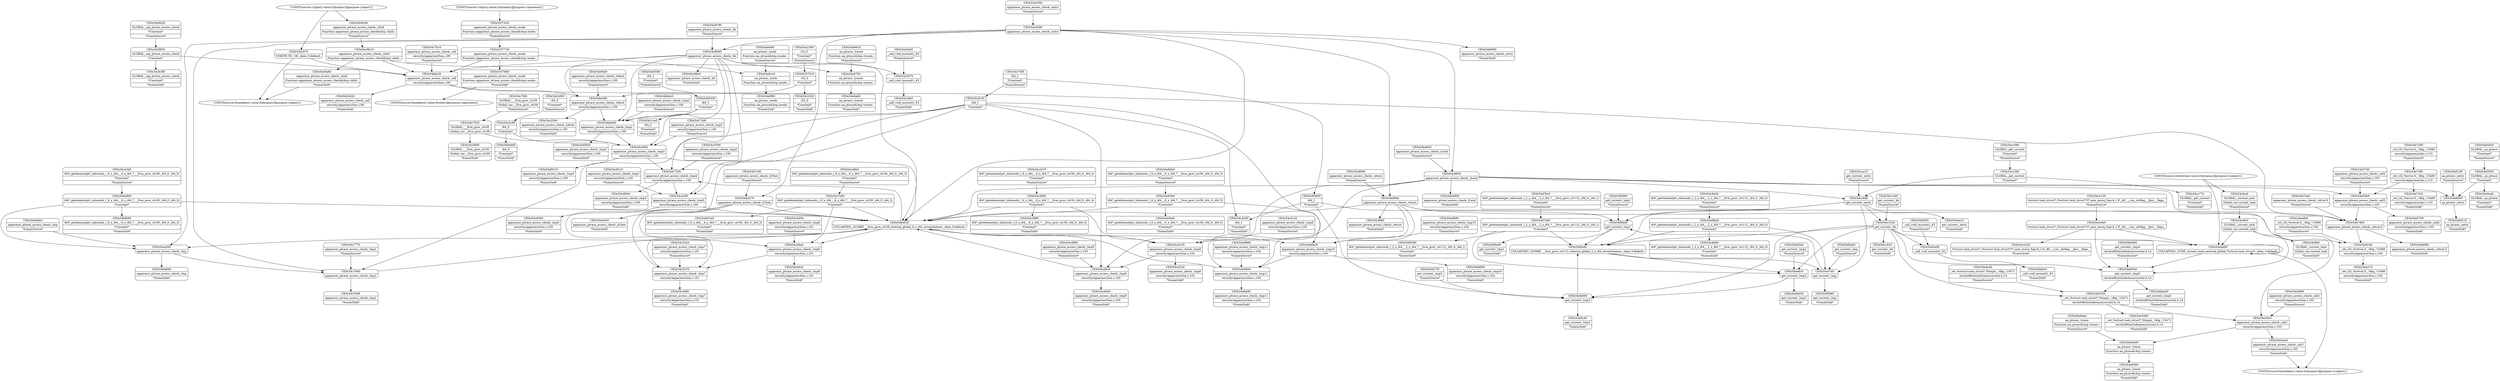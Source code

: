 digraph {
	CE0x54bbbc0 [shape=record,shape=Mrecord,label="{CE0x54bbbc0|apparmor_ptrace_access_check:_tmp2|security/apparmor/lsm.c,100|*SummSource*}"]
	CE0x54f0590 [shape=record,shape=Mrecord,label="{CE0x54f0590|i64*_getelementptr_inbounds_(_2_x_i64_,_2_x_i64_*___llvm_gcov_ctr112,_i64_0,_i64_1)|*Constant*|*SummSink*}"]
	CE0x54c8880 [shape=record,shape=Mrecord,label="{CE0x54c8880|apparmor_ptrace_access_check:_return|*SummSource*}"]
	CE0x54c7660 [shape=record,shape=Mrecord,label="{CE0x54c7660|apparmor_ptrace_access_check:_tmp1}"]
	CE0x54e70f0 [shape=record,shape=Mrecord,label="{CE0x54e70f0|_ret_i32_%error.0,_!dbg_!15485|security/apparmor/ipc.c,110}"]
	CE0x54e5350 [shape=record,shape=Mrecord,label="{CE0x54e5350|_ret_%struct.task_struct*_%tmp4,_!dbg_!15471|./arch/x86/include/asm/current.h,14}"]
	CE0x54bedd0 [shape=record,shape=Mrecord,label="{CE0x54bedd0|i64_0|*Constant*|*SummSink*}"]
	CE0x54c7260 [shape=record,shape=Mrecord,label="{CE0x54c7260|apparmor_ptrace_access_check:_tmp4|security/apparmor/lsm.c,100}"]
	CE0x54d5830 [shape=record,shape=Mrecord,label="{CE0x54d5830|apparmor_ptrace_access_check:_tmp2|security/apparmor/lsm.c,100|*SummSink*}"]
	CE0x54f0ab0 [shape=record,shape=Mrecord,label="{CE0x54f0ab0|get_current:_tmp|*SummSource*}"]
	CE0x54c8db0 [shape=record,shape=Mrecord,label="{CE0x54c8db0|i64*_getelementptr_inbounds_(_2_x_i64_,_2_x_i64_*___llvm_gcov_ctr112,_i64_0,_i64_0)|*Constant*|*SummSink*}"]
	CE0x54bbb50 [shape=record,shape=Mrecord,label="{CE0x54bbb50|apparmor_ptrace_access_check:_tmp2|security/apparmor/lsm.c,100}"]
	CE0x5337730 [shape=record,shape=Mrecord,label="{CE0x5337730|apparmor_ptrace_access_check:_mode|Function::apparmor_ptrace_access_check&Arg::mode::}"]
	CE0x54f0bd0 [shape=record,shape=Mrecord,label="{CE0x54f0bd0|get_current:_tmp1}"]
	CE0x54c72d0 [shape=record,shape=Mrecord,label="{CE0x54c72d0|apparmor_ptrace_access_check:_tmp3|security/apparmor/lsm.c,100|*SummSource*}"]
	CE0x54e1460 [shape=record,shape=Mrecord,label="{CE0x54e1460|get_current:_bb|*SummSource*}"]
	CE0x54be9f0 [shape=record,shape=Mrecord,label="{CE0x54be9f0|apparmor_ptrace_access_check:_tobool|security/apparmor/lsm.c,100}"]
	CE0x54c8210 [shape=record,shape=Mrecord,label="{CE0x54c8210|apparmor_ptrace_access_check:_tmp5|security/apparmor/lsm.c,100|*SummSource*}"]
	CE0x54ce320 [shape=record,shape=Mrecord,label="{CE0x54ce320|%struct.task_struct*_(%struct.task_struct**)*_asm_movq_%gs:$_1:P_,$0_,_r,im,_dirflag_,_fpsr_,_flags_|*SummSink*}"]
	CE0x54c7020 [shape=record,shape=Mrecord,label="{CE0x54c7020|GLOBAL:___llvm_gcov_ctr39|Global_var:__llvm_gcov_ctr39}"]
	CE0x54cc3d0 [shape=record,shape=Mrecord,label="{CE0x54cc3d0|GLOBAL:_get_current|*Constant*}"]
	CE0x54be890 [shape=record,shape=Mrecord,label="{CE0x54be890|apparmor_ptrace_access_check:_if.end|*SummSink*}"]
	CE0x54bd270 [shape=record,shape=Mrecord,label="{CE0x54bd270|apparmor_ptrace_access_check:_if.then}"]
	CE0x54c7810 [shape=record,shape=Mrecord,label="{CE0x54c7810|apparmor_ptrace_access_check:_call|security/apparmor/lsm.c,99|*SummSource*}"]
	"CONST[source:1(input),value:2(dynamic)][purpose:{operation}]"
	CE0x54d5e90 [shape=record,shape=Mrecord,label="{CE0x54d5e90|_call_void_mcount()_#2}"]
	CE0x54f0a40 [shape=record,shape=Mrecord,label="{CE0x54f0a40|COLLAPSED:_GCMRE___llvm_gcov_ctr112_internal_global_2_x_i64_zeroinitializer:_elem_0:default:}"]
	CE0x54bd520 [shape=record,shape=Mrecord,label="{CE0x54bd520|COLLAPSED:_GCMRE___llvm_gcov_ctr39_internal_global_6_x_i64_zeroinitializer:_elem_0:default:}"]
	CE0x54cd1c0 [shape=record,shape=Mrecord,label="{CE0x54cd1c0|apparmor_ptrace_access_check:_tmp8|security/apparmor/lsm.c,103|*SummSource*}"]
	CE0x54e9860 [shape=record,shape=Mrecord,label="{CE0x54e9860|apparmor_ptrace_access_check:_tmp11|security/apparmor/lsm.c,104|*SummSource*}"]
	CE0x54cfca0 [shape=record,shape=Mrecord,label="{CE0x54cfca0|GLOBAL:_current_task|Global_var:current_task|*SummSource*}"]
	CE0x54c76d0 [shape=record,shape=Mrecord,label="{CE0x54c76d0|apparmor_ptrace_access_check:_tmp1|*SummSink*}"]
	CE0x53376c0 [shape=record,shape=Mrecord,label="{CE0x53376c0|apparmor_ptrace_access_check:_mode|Function::apparmor_ptrace_access_check&Arg::mode::|*SummSource*}"]
	CE0x54ee6c0 [shape=record,shape=Mrecord,label="{CE0x54ee6c0|get_current:_tmp2}"]
	CE0x54c42d0 [shape=record,shape=Mrecord,label="{CE0x54c42d0|i64_1|*Constant*|*SummSink*}"]
	CE0x54d5f30 [shape=record,shape=Mrecord,label="{CE0x54d5f30|_call_void_mcount()_#2|*SummSource*}"]
	CE0x54c4dc0 [shape=record,shape=Mrecord,label="{CE0x54c4dc0|apparmor_ptrace_access_check:_tmp6|security/apparmor/lsm.c,101|*SummSink*}"]
	CE0x54be820 [shape=record,shape=Mrecord,label="{CE0x54be820|apparmor_ptrace_access_check:_if.end|*SummSource*}"]
	CE0x54d01b0 [shape=record,shape=Mrecord,label="{CE0x54d01b0|i64*_getelementptr_inbounds_(_6_x_i64_,_6_x_i64_*___llvm_gcov_ctr39,_i64_0,_i64_3)|*Constant*|*SummSink*}"]
	"CONST[source:2(external),value:2(dynamic)][purpose:{subject}]"
	CE0x54c8c30 [shape=record,shape=Mrecord,label="{CE0x54c8c30|i64_1|*Constant*}"]
	CE0x54cd880 [shape=record,shape=Mrecord,label="{CE0x54cd880|apparmor_ptrace_access_check:_tmp9|security/apparmor/lsm.c,103|*SummSource*}"]
	CE0x54e8900 [shape=record,shape=Mrecord,label="{CE0x54e8900|apparmor_ptrace_access_check:_tmp10|security/apparmor/lsm.c,104|*SummSink*}"]
	CE0x54bc570 [shape=record,shape=Mrecord,label="{CE0x54bc570|VOIDTB_TE:_CE:_elem_0:default:}"]
	CE0x54e7db0 [shape=record,shape=Mrecord,label="{CE0x54e7db0|apparmor_ptrace_access_check:_retval.0}"]
	CE0x54cff40 [shape=record,shape=Mrecord,label="{CE0x54cff40|GLOBAL:_current_task|Global_var:current_task|*SummSink*}"]
	CE0x54c9a60 [shape=record,shape=Mrecord,label="{CE0x54c9a60|apparmor_ptrace_access_check:_child|Function::apparmor_ptrace_access_check&Arg::child::|*SummSink*}"]
	CE0x542b320 [shape=record,shape=Mrecord,label="{CE0x542b320|apparmor_ptrace_access_check:_call|security/apparmor/lsm.c,99|*SummSink*}"]
	CE0x54c3890 [shape=record,shape=Mrecord,label="{CE0x54c3890|i64*_getelementptr_inbounds_(_6_x_i64_,_6_x_i64_*___llvm_gcov_ctr39,_i64_0,_i64_4)|*Constant*|*SummSink*}"]
	CE0x54ea0b0 [shape=record,shape=Mrecord,label="{CE0x54ea0b0|_ret_i32_%retval.0,_!dbg_!15480|security/apparmor/lsm.c,104|*SummSource*}"]
	CE0x54c3900 [shape=record,shape=Mrecord,label="{CE0x54c3900|i64*_getelementptr_inbounds_(_6_x_i64_,_6_x_i64_*___llvm_gcov_ctr39,_i64_0,_i64_4)|*Constant*}"]
	CE0x54ce130 [shape=record,shape=Mrecord,label="{CE0x54ce130|%struct.task_struct*_(%struct.task_struct**)*_asm_movq_%gs:$_1:P_,$0_,_r,im,_dirflag_,_fpsr_,_flags_|*SummSource*}"]
	CE0x54c0280 [shape=record,shape=Mrecord,label="{CE0x54c0280|apparmor_ptrace_access_check:_entry}"]
	CE0x54cc770 [shape=record,shape=Mrecord,label="{CE0x54cc770|GLOBAL:_get_current|*Constant*|*SummSink*}"]
	CE0x54e6210 [shape=record,shape=Mrecord,label="{CE0x54e6210|aa_ptrace:_entry|*SummSink*}"]
	CE0x54bba30 [shape=record,shape=Mrecord,label="{CE0x54bba30|get_current:_tmp4|./arch/x86/include/asm/current.h,14|*SummSink*}"]
	CE0x54ce740 [shape=record,shape=Mrecord,label="{CE0x54ce740|get_current:_tmp}"]
	CE0x54bd4b0 [shape=record,shape=Mrecord,label="{CE0x54bd4b0|apparmor_ptrace_access_check:_tmp|*SummSource*}"]
	CE0x54e6f90 [shape=record,shape=Mrecord,label="{CE0x54e6f90|aa_ptrace:_mode|Function::aa_ptrace&Arg::mode::|*SummSink*}"]
	CE0x54c9b10 [shape=record,shape=Mrecord,label="{CE0x54c9b10|apparmor_ptrace_access_check:_child|Function::apparmor_ptrace_access_check&Arg::child::}"]
	CE0x54c4450 [shape=record,shape=Mrecord,label="{CE0x54c4450|apparmor_ptrace_access_check:_if.then|*SummSink*}"]
	CE0x54f0e00 [shape=record,shape=Mrecord,label="{CE0x54f0e00|get_current:_tmp1|*SummSink*}"]
	CE0x54d0010 [shape=record,shape=Mrecord,label="{CE0x54d0010|apparmor_ptrace_access_check:_tmp3|security/apparmor/lsm.c,100|*SummSink*}"]
	CE0x54c0350 [shape=record,shape=Mrecord,label="{CE0x54c0350|apparmor_ptrace_access_check:_entry|*SummSource*}"]
	CE0x54cd230 [shape=record,shape=Mrecord,label="{CE0x54cd230|apparmor_ptrace_access_check:_tmp8|security/apparmor/lsm.c,103|*SummSink*}"]
	CE0x54d7a90 [shape=record,shape=Mrecord,label="{CE0x54d7a90|i64*_getelementptr_inbounds_(_2_x_i64_,_2_x_i64_*___llvm_gcov_ctr112,_i64_0,_i64_1)|*Constant*}"]
	CE0x54c5270 [shape=record,shape=Mrecord,label="{CE0x54c5270|apparmor_ptrace_access_check:_tmp7|security/apparmor/lsm.c,101}"]
	CE0x54bb990 [shape=record,shape=Mrecord,label="{CE0x54bb990|get_current:_tmp4|./arch/x86/include/asm/current.h,14|*SummSource*}"]
	CE0x54c8e20 [shape=record,shape=Mrecord,label="{CE0x54c8e20|i64*_getelementptr_inbounds_(_2_x_i64_,_2_x_i64_*___llvm_gcov_ctr112,_i64_0,_i64_0)|*Constant*|*SummSource*}"]
	CE0x54bf080 [shape=record,shape=Mrecord,label="{CE0x54bf080|apparmor_ptrace_access_check:_entry|*SummSink*}"]
	CE0x54bd660 [shape=record,shape=Mrecord,label="{CE0x54bd660|apparmor_ptrace_access_check:_tmp|*SummSink*}"]
	CE0x54c98e0 [shape=record,shape=Mrecord,label="{CE0x54c98e0|apparmor_ptrace_access_check:_bb|*SummSink*}"]
	"CONST[source:0(mediator),value:2(dynamic)][purpose:{object}]"
	CE0x54e64a0 [shape=record,shape=Mrecord,label="{CE0x54e64a0|aa_ptrace:_tracer|Function::aa_ptrace&Arg::tracer::|*SummSource*}"]
	CE0x54cd150 [shape=record,shape=Mrecord,label="{CE0x54cd150|apparmor_ptrace_access_check:_tmp8|security/apparmor/lsm.c,103}"]
	CE0x54c2320 [shape=record,shape=Mrecord,label="{CE0x54c2320|i32_0|*Constant*|*SummSink*}"]
	CE0x54e5760 [shape=record,shape=Mrecord,label="{CE0x54e5760|apparmor_ptrace_access_check:_call2|security/apparmor/lsm.c,103|*SummSink*}"]
	CE0x54cc8d0 [shape=record,shape=Mrecord,label="{CE0x54cc8d0|get_current:_entry}"]
	CE0x54e8820 [shape=record,shape=Mrecord,label="{CE0x54e8820|apparmor_ptrace_access_check:_tmp10|security/apparmor/lsm.c,104}"]
	CE0x54c2c80 [shape=record,shape=Mrecord,label="{CE0x54c2c80|apparmor_ptrace_access_check:_tmp5|security/apparmor/lsm.c,100}"]
	CE0x54e8a80 [shape=record,shape=Mrecord,label="{CE0x54e8a80|apparmor_ptrace_access_check:_tmp11|security/apparmor/lsm.c,104|*SummSink*}"]
	CE0x54c7770 [shape=record,shape=Mrecord,label="{CE0x54c7770|apparmor_ptrace_access_check:_tmp1|*SummSource*}"]
	"CONST[source:1(input),value:2(dynamic)][purpose:{object}]"
	CE0x54e5ea0 [shape=record,shape=Mrecord,label="{CE0x54e5ea0|GLOBAL:_aa_ptrace|*Constant*|*SummSink*}"]
	CE0x54ce500 [shape=record,shape=Mrecord,label="{CE0x54ce500|apparmor_ptrace_access_check:_tmp}"]
	CE0x54e6100 [shape=record,shape=Mrecord,label="{CE0x54e6100|aa_ptrace:_entry|*SummSource*}"]
	CE0x54e83b0 [shape=record,shape=Mrecord,label="{CE0x54e83b0|i64*_getelementptr_inbounds_(_6_x_i64_,_6_x_i64_*___llvm_gcov_ctr39,_i64_0,_i64_5)|*Constant*}"]
	CE0x54bfb90 [shape=record,shape=Mrecord,label="{CE0x54bfb90|i64*_getelementptr_inbounds_(_6_x_i64_,_6_x_i64_*___llvm_gcov_ctr39,_i64_0,_i64_0)|*Constant*|*SummSink*}"]
	CE0x54c80b0 [shape=record,shape=Mrecord,label="{CE0x54c80b0|apparmor_ptrace_access_check:_tmp4|security/apparmor/lsm.c,100|*SummSink*}"]
	CE0x54e7200 [shape=record,shape=Mrecord,label="{CE0x54e7200|_ret_i32_%error.0,_!dbg_!15485|security/apparmor/ipc.c,110|*SummSource*}"]
	CE0x54e9c40 [shape=record,shape=Mrecord,label="{CE0x54e9c40|_ret_i32_%retval.0,_!dbg_!15480|security/apparmor/lsm.c,104}"]
	CE0x54cca10 [shape=record,shape=Mrecord,label="{CE0x54cca10|get_current:_entry|*SummSource*}"]
	CE0x54e59a0 [shape=record,shape=Mrecord,label="{CE0x54e59a0|i64*_getelementptr_inbounds_(_6_x_i64_,_6_x_i64_*___llvm_gcov_ctr39,_i64_0,_i64_5)|*Constant*|*SummSink*}"]
	CE0x54cd440 [shape=record,shape=Mrecord,label="{CE0x54cd440|apparmor_ptrace_access_check:_tmp9|security/apparmor/lsm.c,103|*SummSink*}"]
	CE0x54c4ba0 [shape=record,shape=Mrecord,label="{CE0x54c4ba0|apparmor_ptrace_access_check:_tmp6|security/apparmor/lsm.c,101}"]
	CE0x54ce0a0 [shape=record,shape=Mrecord,label="{CE0x54ce0a0|%struct.task_struct*_(%struct.task_struct**)*_asm_movq_%gs:$_1:P_,$0_,_r,im,_dirflag_,_fpsr_,_flags_}"]
	CE0x54e6400 [shape=record,shape=Mrecord,label="{CE0x54e6400|aa_ptrace:_tracer|Function::aa_ptrace&Arg::tracer::}"]
	CE0x54cdfc0 [shape=record,shape=Mrecord,label="{CE0x54cdfc0|GLOBAL:_current_task|Global_var:current_task}"]
	CE0x54c4fd0 [shape=record,shape=Mrecord,label="{CE0x54c4fd0|apparmor_ptrace_access_check:_tmp7|security/apparmor/lsm.c,101|*SummSink*}"]
	CE0x54e4d10 [shape=record,shape=Mrecord,label="{CE0x54e4d10|get_current:_entry|*SummSink*}"]
	CE0x542b3f0 [shape=record,shape=Mrecord,label="{CE0x542b3f0|GLOBAL:_cap_ptrace_access_check|*Constant*|*SummSink*}"]
	CE0x54e5930 [shape=record,shape=Mrecord,label="{CE0x54e5930|GLOBAL:_aa_ptrace|*Constant*}"]
	CE0x54e3880 [shape=record,shape=Mrecord,label="{CE0x54e3880|apparmor_ptrace_access_check:_call1|security/apparmor/lsm.c,103|*SummSource*}"]
	CE0x54e9bd0 [shape=record,shape=Mrecord,label="{CE0x54e9bd0|i64*_getelementptr_inbounds_(_2_x_i64_,_2_x_i64_*___llvm_gcov_ctr112,_i64_0,_i64_0)|*Constant*}"]
	CE0x54c4d50 [shape=record,shape=Mrecord,label="{CE0x54c4d50|apparmor_ptrace_access_check:_tmp6|security/apparmor/lsm.c,101|*SummSource*}"]
	CE0x54e84b0 [shape=record,shape=Mrecord,label="{CE0x54e84b0|i64*_getelementptr_inbounds_(_6_x_i64_,_6_x_i64_*___llvm_gcov_ctr39,_i64_0,_i64_5)|*Constant*|*SummSource*}"]
	CE0x54e56b0 [shape=record,shape=Mrecord,label="{CE0x54e56b0|apparmor_ptrace_access_check:_call2|security/apparmor/lsm.c,103}"]
	CE0x54c2500 [shape=record,shape=Mrecord,label="{CE0x54c2500|apparmor_ptrace_access_check:_tobool|security/apparmor/lsm.c,100|*SummSink*}"]
	CE0x54c7fd0 [shape=record,shape=Mrecord,label="{CE0x54c7fd0|GLOBAL:___llvm_gcov_ctr39|Global_var:__llvm_gcov_ctr39|*SummSource*}"]
	CE0x54dd730 [shape=record,shape=Mrecord,label="{CE0x54dd730|get_current:_tmp3|*SummSource*}"]
	CE0x5337980 [shape=record,shape=Mrecord,label="{CE0x5337980|apparmor_ptrace_access_check:_mode|Function::apparmor_ptrace_access_check&Arg::mode::|*SummSink*}"]
	CE0x54e6000 [shape=record,shape=Mrecord,label="{CE0x54e6000|aa_ptrace:_entry}"]
	CE0x54e8890 [shape=record,shape=Mrecord,label="{CE0x54e8890|apparmor_ptrace_access_check:_tmp10|security/apparmor/lsm.c,104|*SummSource*}"]
	CE0x54d7c90 [shape=record,shape=Mrecord,label="{CE0x54d7c90|apparmor_ptrace_access_check:_if.then|*SummSource*}"]
	CE0x54dde80 [shape=record,shape=Mrecord,label="{CE0x54dde80|COLLAPSED:_GCRE_current_task_external_global_%struct.task_struct*:_elem_0:default:}"]
	CE0x54c5880 [shape=record,shape=Mrecord,label="{CE0x54c5880|GLOBAL:___llvm_gcov_ctr39|Global_var:__llvm_gcov_ctr39|*SummSink*}"]
	CE0x54c84d0 [shape=record,shape=Mrecord,label="{CE0x54c84d0|apparmor_ptrace_access_check:_tobool|security/apparmor/lsm.c,100|*SummSource*}"]
	CE0x54c3520 [shape=record,shape=Mrecord,label="{CE0x54c3520|apparmor_ptrace_access_check:_tmp7|security/apparmor/lsm.c,101|*SummSource*}"]
	CE0x54dd540 [shape=record,shape=Mrecord,label="{CE0x54dd540|get_current:_tmp4|./arch/x86/include/asm/current.h,14}"]
	CE0x54e6750 [shape=record,shape=Mrecord,label="{CE0x54e6750|aa_ptrace:_tracee|Function::aa_ptrace&Arg::tracee::}"]
	CE0x54c3e60 [shape=record,shape=Mrecord,label="{CE0x54c3e60|_call_void_mcount()_#2|*SummSource*}"]
	CE0x54e8080 [shape=record,shape=Mrecord,label="{CE0x54e8080|apparmor_ptrace_access_check:_retval.0|*SummSink*}"]
	CE0x54e96e0 [shape=record,shape=Mrecord,label="{CE0x54e96e0|apparmor_ptrace_access_check:_tmp11|security/apparmor/lsm.c,104}"]
	CE0x54bb6c0 [shape=record,shape=Mrecord,label="{CE0x54bb6c0|_call_void_mcount()_#2|*SummSink*}"]
	CE0x54cd6c0 [shape=record,shape=Mrecord,label="{CE0x54cd6c0|apparmor_ptrace_access_check:_tmp9|security/apparmor/lsm.c,103}"]
	CE0x54bf9a0 [shape=record,shape=Mrecord,label="{CE0x54bf9a0|apparmor_ptrace_access_check:_return}"]
	CE0x54e6df0 [shape=record,shape=Mrecord,label="{CE0x54e6df0|aa_ptrace:_mode|Function::aa_ptrace&Arg::mode::|*SummSource*}"]
	CE0x54c7b60 [shape=record,shape=Mrecord,label="{CE0x54c7b60|i64*_getelementptr_inbounds_(_6_x_i64_,_6_x_i64_*___llvm_gcov_ctr39,_i64_0,_i64_3)|*Constant*}"]
	CE0x54c75f0 [shape=record,shape=Mrecord,label="{CE0x54c75f0|i64_1|*Constant*|*SummSource*}"]
	CE0x54e6910 [shape=record,shape=Mrecord,label="{CE0x54e6910|aa_ptrace:_tracee|Function::aa_ptrace&Arg::tracee::|*SummSource*}"]
	CE0x54ea270 [shape=record,shape=Mrecord,label="{CE0x54ea270|_ret_i32_%retval.0,_!dbg_!15480|security/apparmor/lsm.c,104|*SummSink*}"]
	CE0x54c5590 [shape=record,shape=Mrecord,label="{CE0x54c5590|apparmor_ptrace_access_check:_tmp4|security/apparmor/lsm.c,100|*SummSource*}"]
	CE0x54bbe20 [shape=record,shape=Mrecord,label="{CE0x54bbe20|apparmor_ptrace_access_check:_call|security/apparmor/lsm.c,99}"]
	CE0x54d0430 [shape=record,shape=Mrecord,label="{CE0x54d0430|i64_2|*Constant*}"]
	CE0x54d0590 [shape=record,shape=Mrecord,label="{CE0x54d0590|i64_2|*Constant*|*SummSource*}"]
	CE0x54c6fb0 [shape=record,shape=Mrecord,label="{CE0x54c6fb0|apparmor_ptrace_access_check:_tmp3|security/apparmor/lsm.c,100}"]
	CE0x54dd690 [shape=record,shape=Mrecord,label="{CE0x54dd690|get_current:_tmp3}"]
	CE0x54f0600 [shape=record,shape=Mrecord,label="{CE0x54f0600|i64_1|*Constant*}"]
	CE0x54dd450 [shape=record,shape=Mrecord,label="{CE0x54dd450|get_current:_tmp2|*SummSink*}"]
	CE0x54d5c40 [shape=record,shape=Mrecord,label="{CE0x54d5c40|get_current:_tmp3|*SummSink*}"]
	CE0x54c3d70 [shape=record,shape=Mrecord,label="{CE0x54c3d70|_call_void_mcount()_#2}"]
	CE0x54ccb70 [shape=record,shape=Mrecord,label="{CE0x54ccb70|i64*_getelementptr_inbounds_(_6_x_i64_,_6_x_i64_*___llvm_gcov_ctr39,_i64_0,_i64_4)|*Constant*|*SummSource*}"]
	CE0x54c8390 [shape=record,shape=Mrecord,label="{CE0x54c8390|apparmor_ptrace_access_check:_tmp5|security/apparmor/lsm.c,100|*SummSink*}"]
	CE0x5337910 [shape=record,shape=Mrecord,label="{CE0x5337910|i32_0|*Constant*}"]
	CE0x54f2b80 [shape=record,shape=Mrecord,label="{CE0x54f2b80|get_current:_tmp|*SummSink*}"]
	CE0x54c9c00 [shape=record,shape=Mrecord,label="{CE0x54c9c00|apparmor_ptrace_access_check:_child|Function::apparmor_ptrace_access_check&Arg::child::|*SummSource*}"]
	CE0x54e6ab0 [shape=record,shape=Mrecord,label="{CE0x54e6ab0|aa_ptrace:_tracee|Function::aa_ptrace&Arg::tracee::|*SummSink*}"]
	CE0x54cc590 [shape=record,shape=Mrecord,label="{CE0x54cc590|GLOBAL:_get_current|*Constant*|*SummSource*}"]
	CE0x54be900 [shape=record,shape=Mrecord,label="{CE0x54be900|i64*_getelementptr_inbounds_(_6_x_i64_,_6_x_i64_*___llvm_gcov_ctr39,_i64_0,_i64_0)|*Constant*}"]
	"CONST[source:0(mediator),value:2(dynamic)][purpose:{subject}]"
	CE0x54c2de0 [shape=record,shape=Mrecord,label="{CE0x54c2de0|_call_void_mcount()_#2|*SummSink*}"]
	CE0x54c6d30 [shape=record,shape=Mrecord,label="{CE0x54c6d30|GLOBAL:_cap_ptrace_access_check|*Constant*|*SummSource*}"]
	CE0x54e3a40 [shape=record,shape=Mrecord,label="{CE0x54e3a40|apparmor_ptrace_access_check:_call1|security/apparmor/lsm.c,103|*SummSink*}"]
	CE0x54e6cc0 [shape=record,shape=Mrecord,label="{CE0x54e6cc0|aa_ptrace:_mode|Function::aa_ptrace&Arg::mode::}"]
	CE0x54e1330 [shape=record,shape=Mrecord,label="{CE0x54e1330|get_current:_bb}"]
	CE0x54c1ce0 [shape=record,shape=Mrecord,label="{CE0x54c1ce0|i64_2|*Constant*|*SummSink*}"]
	CE0x54dd3e0 [shape=record,shape=Mrecord,label="{CE0x54dd3e0|get_current:_tmp2|*SummSource*}"]
	CE0x54c9950 [shape=record,shape=Mrecord,label="{CE0x54c9950|apparmor_ptrace_access_check:_if.end}"]
	CE0x54c2390 [shape=record,shape=Mrecord,label="{CE0x54c2390|i32_0|*Constant*|*SummSource*}"]
	CE0x54e57d0 [shape=record,shape=Mrecord,label="{CE0x54e57d0|apparmor_ptrace_access_check:_call2|security/apparmor/lsm.c,103|*SummSource*}"]
	CE0x54ce3d0 [shape=record,shape=Mrecord,label="{CE0x54ce3d0|i64*_getelementptr_inbounds_(_6_x_i64_,_6_x_i64_*___llvm_gcov_ctr39,_i64_0,_i64_0)|*Constant*|*SummSource*}"]
	"CONST[source:0(mediator),value:0(static)][purpose:{operation}]"
	CE0x54c3d00 [shape=record,shape=Mrecord,label="{CE0x54c3d00|i64_0|*Constant*|*SummSource*}"]
	CE0x54c8790 [shape=record,shape=Mrecord,label="{CE0x54c8790|apparmor_ptrace_access_check:_bb|*SummSource*}"]
	CE0x54c3c90 [shape=record,shape=Mrecord,label="{CE0x54c3c90|i64_0|*Constant*}"]
	CE0x54e1620 [shape=record,shape=Mrecord,label="{CE0x54e1620|get_current:_bb|*SummSink*}"]
	CE0x54f0d60 [shape=record,shape=Mrecord,label="{CE0x54f0d60|get_current:_tmp1|*SummSource*}"]
	CE0x54d7bc0 [shape=record,shape=Mrecord,label="{CE0x54d7bc0|i64*_getelementptr_inbounds_(_2_x_i64_,_2_x_i64_*___llvm_gcov_ctr112,_i64_0,_i64_1)|*Constant*|*SummSource*}"]
	CE0x542f650 [shape=record,shape=Mrecord,label="{CE0x542f650|GLOBAL:_cap_ptrace_access_check|*Constant*}"]
	CE0x54c88f0 [shape=record,shape=Mrecord,label="{CE0x54c88f0|apparmor_ptrace_access_check:_return|*SummSink*}"]
	CE0x54e5460 [shape=record,shape=Mrecord,label="{CE0x54e5460|_ret_%struct.task_struct*_%tmp4,_!dbg_!15471|./arch/x86/include/asm/current.h,14|*SummSink*}"]
	CE0x54e6560 [shape=record,shape=Mrecord,label="{CE0x54e6560|aa_ptrace:_tracer|Function::aa_ptrace&Arg::tracer::|*SummSink*}"]
	CE0x54e36c0 [shape=record,shape=Mrecord,label="{CE0x54e36c0|apparmor_ptrace_access_check:_call1|security/apparmor/lsm.c,103}"]
	CE0x54e5d20 [shape=record,shape=Mrecord,label="{CE0x54e5d20|GLOBAL:_aa_ptrace|*Constant*|*SummSource*}"]
	CE0x54c46b0 [shape=record,shape=Mrecord,label="{CE0x54c46b0|i64*_getelementptr_inbounds_(_6_x_i64_,_6_x_i64_*___llvm_gcov_ctr39,_i64_0,_i64_3)|*Constant*|*SummSource*}"]
	CE0x54c86d0 [shape=record,shape=Mrecord,label="{CE0x54c86d0|apparmor_ptrace_access_check:_bb}"]
	CE0x54e73c0 [shape=record,shape=Mrecord,label="{CE0x54e73c0|_ret_i32_%error.0,_!dbg_!15485|security/apparmor/ipc.c,110|*SummSink*}"]
	CE0x54e7ee0 [shape=record,shape=Mrecord,label="{CE0x54e7ee0|apparmor_ptrace_access_check:_retval.0|*SummSource*}"]
	CE0x54e4ea0 [shape=record,shape=Mrecord,label="{CE0x54e4ea0|_ret_%struct.task_struct*_%tmp4,_!dbg_!15471|./arch/x86/include/asm/current.h,14|*SummSource*}"]
	CE0x54cd6c0 -> CE0x54bd520
	CE0x54ce500 -> CE0x54bd660
	CE0x54be9f0 -> CE0x54bbb50
	CE0x54e56b0 -> CE0x54e7db0
	CE0x54bf9a0 -> CE0x54bd520
	CE0x54bd520 -> CE0x54cd150
	CE0x54e1460 -> CE0x54e1330
	CE0x54c6fb0 -> CE0x54bd520
	CE0x54bf9a0 -> CE0x54e9c40
	CE0x5337730 -> CE0x54e6cc0
	CE0x54c7020 -> CE0x54c6fb0
	CE0x54c2c80 -> CE0x54c8390
	CE0x54d7bc0 -> CE0x54d7a90
	CE0x54c86d0 -> CE0x54bbb50
	CE0x54e3880 -> CE0x54e36c0
	CE0x54f0bd0 -> CE0x54f0e00
	CE0x54bd520 -> CE0x54e8820
	CE0x54c9950 -> CE0x54cd150
	CE0x54bd270 -> CE0x54bd520
	CE0x542f650 -> CE0x54bbe20
	CE0x54c4d50 -> CE0x54c4ba0
	CE0x54dd730 -> CE0x54dd690
	CE0x54e8820 -> CE0x54e8900
	CE0x54c5270 -> CE0x54c4fd0
	CE0x54e7200 -> CE0x54e70f0
	CE0x54c9c00 -> CE0x54c9b10
	CE0x54e57d0 -> CE0x54e56b0
	CE0x54d7a90 -> CE0x54f0a40
	CE0x54c86d0 -> CE0x54c7260
	CE0x54c0280 -> CE0x54c86d0
	CE0x54e1330 -> CE0x54f0a40
	CE0x54d0430 -> CE0x54bbb50
	CE0x54e1330 -> CE0x54ee6c0
	CE0x54c9950 -> CE0x54cc8d0
	"CONST[source:2(external),value:2(dynamic)][purpose:{subject}]" -> CE0x54cfca0
	CE0x54c9950 -> CE0x54e56b0
	CE0x54dd3e0 -> CE0x54ee6c0
	CE0x54bbb50 -> CE0x54c6fb0
	CE0x54e5350 -> CE0x54e5460
	CE0x54cd880 -> CE0x54cd6c0
	CE0x54dd690 -> CE0x54f0a40
	CE0x54dde80 -> CE0x54dd540
	CE0x54c8210 -> CE0x54c2c80
	CE0x54c86d0 -> CE0x54c98e0
	CE0x54cd150 -> CE0x54cd6c0
	CE0x54f0a40 -> CE0x54ee6c0
	CE0x54c3900 -> CE0x54cd150
	CE0x54c5590 -> CE0x54c7260
	CE0x54e6910 -> CE0x54e6750
	CE0x54cc8d0 -> CE0x54f0a40
	CE0x54dd690 -> CE0x54d5c40
	CE0x54d5f30 -> CE0x54d5e90
	CE0x54e9bd0 -> CE0x54ce740
	CE0x54c9950 -> CE0x54e36c0
	CE0x54f0600 -> CE0x54dd690
	CE0x5337910 -> CE0x54be9f0
	CE0x54be9f0 -> CE0x54c2500
	CE0x54c9b10 -> CE0x54bbe20
	CE0x54f0bd0 -> CE0x54f0a40
	CE0x54e96e0 -> CE0x54bd520
	CE0x54e83b0 -> CE0x54bd520
	CE0x54bc570 -> "CONST[source:0(mediator),value:2(dynamic)][purpose:{object}]"
	CE0x54be820 -> CE0x54c9950
	CE0x54d7a90 -> CE0x54f0590
	CE0x54c0280 -> CE0x54bd520
	CE0x54cd150 -> CE0x54cd230
	CE0x54c3d70 -> CE0x54c2de0
	CE0x54e36c0 -> CE0x54e6400
	CE0x54c3520 -> CE0x54c5270
	CE0x54e70f0 -> CE0x54e56b0
	CE0x54c86d0 -> CE0x54bd520
	"CONST[source:1(input),value:2(dynamic)][purpose:{object}]" -> CE0x54c9c00
	CE0x54c72d0 -> CE0x54c6fb0
	CE0x54bf9a0 -> CE0x54c88f0
	CE0x54c7260 -> CE0x54c2c80
	CE0x54d0590 -> CE0x54d0430
	CE0x54c7b60 -> CE0x54bd520
	CE0x54e1330 -> CE0x54e5350
	"CONST[source:1(input),value:2(dynamic)][purpose:{object}]" -> CE0x54bc570
	CE0x54c7770 -> CE0x54c7660
	CE0x54e8820 -> CE0x54e96e0
	CE0x54bf9a0 -> CE0x54e8820
	CE0x54ce130 -> CE0x54ce0a0
	CE0x54c8c30 -> CE0x54c7660
	CE0x54cc3d0 -> CE0x54cc770
	CE0x54c0350 -> CE0x54c0280
	CE0x5337910 -> CE0x54c2320
	CE0x54c8e20 -> CE0x54e9bd0
	CE0x54c3e60 -> CE0x54c3d70
	CE0x54cc8d0 -> CE0x54f0bd0
	CE0x54bd520 -> CE0x54c7260
	CE0x54d7c90 -> CE0x54bd270
	CE0x54bf9a0 -> CE0x54e7db0
	CE0x54e5d20 -> CE0x54e5930
	CE0x54e5350 -> CE0x54e36c0
	CE0x54e6cc0 -> CE0x54e6f90
	CE0x54e96e0 -> CE0x54e8a80
	CE0x54e9bd0 -> CE0x54f0a40
	CE0x54e9860 -> CE0x54e96e0
	CE0x54c8c30 -> CE0x54c5270
	CE0x54c8c30 -> CE0x54c2c80
	CE0x54e9bd0 -> CE0x54c8db0
	CE0x54bd520 -> CE0x54c4ba0
	CE0x54bbbc0 -> CE0x54bbb50
	CE0x54cc8d0 -> CE0x54e4d10
	CE0x54f0ab0 -> CE0x54ce740
	CE0x54c0280 -> CE0x54c7660
	CE0x54c6fb0 -> CE0x54c7260
	CE0x54c86d0 -> CE0x54c3d70
	CE0x54bf9a0 -> CE0x54e96e0
	CE0x54d5e90 -> CE0x54bb6c0
	CE0x54cc3d0 -> CE0x54cc8d0
	CE0x54c75f0 -> CE0x54f0600
	CE0x54ce0a0 -> CE0x54dd540
	CE0x54c86d0 -> CE0x54bbe20
	CE0x54e7db0 -> CE0x54e9c40
	CE0x54cdfc0 -> CE0x54cff40
	CE0x54cdfc0 -> CE0x54dde80
	CE0x54e1330 -> CE0x54dd540
	CE0x54c7020 -> CE0x54c5880
	CE0x54be900 -> CE0x54bfb90
	CE0x54c84d0 -> CE0x54be9f0
	CE0x54c9a60 -> "CONST[source:0(mediator),value:2(dynamic)][purpose:{object}]"
	CE0x54bd520 -> CE0x54ce500
	CE0x54cfca0 -> CE0x54cdfc0
	CE0x54c86d0 -> CE0x54be9f0
	CE0x54c7b60 -> CE0x54d01b0
	CE0x54bbe20 -> CE0x54e7db0
	CE0x54bd4b0 -> CE0x54ce500
	CE0x54c9950 -> CE0x54e6000
	CE0x54bd270 -> CE0x54c4450
	CE0x54c3900 -> CE0x54c3890
	CE0x54f0d60 -> CE0x54f0bd0
	CE0x54e5930 -> CE0x54e6000
	CE0x54cc8d0 -> CE0x54e1330
	CE0x54c8880 -> CE0x54bf9a0
	CE0x54c0280 -> CE0x54ce500
	CE0x54bc570 -> CE0x54bbe20
	CE0x54e7ee0 -> CE0x54e7db0
	CE0x54c0280 -> CE0x54bf080
	CE0x54e6df0 -> CE0x54e6cc0
	CE0x54c7b60 -> CE0x54c4ba0
	CE0x54e1330 -> CE0x54e1620
	CE0x54c86d0 -> CE0x54c6fb0
	CE0x54c7660 -> CE0x54bd520
	CE0x5337980 -> "CONST[source:0(mediator),value:0(static)][purpose:{operation}]"
	CE0x54cdfc0 -> CE0x54dd540
	CE0x54cca10 -> CE0x54cc8d0
	CE0x54c9950 -> CE0x54bd520
	CE0x54cc590 -> CE0x54cc3d0
	CE0x54f0600 -> CE0x54f0bd0
	CE0x54e6000 -> CE0x54e6210
	CE0x54c8c30 -> CE0x54bbb50
	CE0x54dde80 -> "CONST[source:0(mediator),value:2(dynamic)][purpose:{subject}]"
	CE0x54bbb50 -> CE0x54d5830
	CE0x54c4ba0 -> CE0x54c4dc0
	CE0x54ee6c0 -> CE0x54dd450
	CE0x54d0430 -> CE0x54c1ce0
	CE0x54c9b10 -> CE0x54e6750
	CE0x542f650 -> CE0x542b3f0
	CE0x54c3d00 -> CE0x54c3c90
	CE0x54c3c90 -> CE0x54c6fb0
	CE0x54c3c90 -> CE0x54bedd0
	CE0x54ce0a0 -> CE0x54dde80
	CE0x5337730 -> CE0x5337980
	CE0x54dd540 -> CE0x54e5350
	CE0x54c75f0 -> CE0x54c8c30
	CE0x54c4ba0 -> CE0x54c5270
	CE0x54ce3d0 -> CE0x54be900
	CE0x54c6fb0 -> CE0x54d0010
	CE0x54ce500 -> CE0x54c7660
	CE0x54ce0a0 -> CE0x54ce320
	CE0x54c8c30 -> CE0x54e96e0
	CE0x54e4ea0 -> CE0x54e5350
	CE0x54c46b0 -> CE0x54c7b60
	CE0x54e8890 -> CE0x54e8820
	CE0x54bb990 -> CE0x54dd540
	CE0x54ce740 -> CE0x54f0bd0
	CE0x54c6d30 -> CE0x542f650
	CE0x54ccb70 -> CE0x54c3900
	CE0x54cd1c0 -> CE0x54cd150
	CE0x54e83b0 -> CE0x54e8820
	CE0x54f0a40 -> CE0x54ce740
	CE0x54ee6c0 -> CE0x54dd690
	"CONST[source:1(input),value:2(dynamic)][purpose:{operation}]" -> CE0x53376c0
	CE0x54c0280 -> CE0x54bd270
	CE0x54e6400 -> CE0x54e6560
	CE0x54c7260 -> CE0x54c80b0
	CE0x54c7810 -> CE0x54bbe20
	CE0x54c5270 -> CE0x54bd520
	CE0x54e70f0 -> CE0x54e73c0
	CE0x54c8790 -> CE0x54c86d0
	CE0x54c7fd0 -> CE0x54c7020
	CE0x54e1330 -> CE0x54dde80
	CE0x54f0600 -> CE0x54c42d0
	CE0x54c9950 -> CE0x54be890
	CE0x54be900 -> CE0x54ce500
	CE0x54dde80 -> CE0x54dde80
	CE0x54dd540 -> CE0x54bba30
	CE0x54bd270 -> CE0x54c4ba0
	CE0x54cd6c0 -> CE0x54cd440
	"CONST[source:2(external),value:2(dynamic)][purpose:{subject}]" -> CE0x54dde80
	CE0x54bbe20 -> CE0x54be9f0
	CE0x54c0280 -> CE0x54bf9a0
	CE0x54e5930 -> CE0x54e5ea0
	CE0x54c7660 -> CE0x54c76d0
	CE0x54e6100 -> CE0x54e6000
	CE0x53376c0 -> CE0x5337730
	CE0x54ce740 -> CE0x54f2b80
	CE0x54e83b0 -> CE0x54e59a0
	CE0x5337730 -> CE0x54bbe20
	CE0x54e7db0 -> CE0x54e8080
	CE0x54e9c40 -> CE0x54ea270
	CE0x54ea0b0 -> CE0x54e9c40
	CE0x54e36c0 -> CE0x54e3a40
	CE0x54e1330 -> CE0x54d5e90
	CE0x54c8c30 -> CE0x54cd6c0
	CE0x54d7a90 -> CE0x54ee6c0
	CE0x54e64a0 -> CE0x54e6400
	CE0x54c8c30 -> CE0x54c42d0
	CE0x54cc8d0 -> CE0x54ce740
	CE0x54be900 -> CE0x54bd520
	CE0x54e84b0 -> CE0x54e83b0
	CE0x54c2390 -> CE0x5337910
	CE0x54bbe20 -> CE0x542b320
	CE0x54bd270 -> CE0x54c5270
	CE0x54e6750 -> CE0x54e6ab0
	CE0x54c2c80 -> CE0x54bd520
	CE0x54c3900 -> CE0x54bd520
	CE0x54c0280 -> CE0x54c9950
	CE0x54c9b10 -> CE0x54c9a60
	CE0x54c86d0 -> CE0x54c2c80
	CE0x54e1330 -> CE0x54dd690
	CE0x54e56b0 -> CE0x54e5760
	CE0x54c9950 -> CE0x54cd6c0
	CE0x54e3a40 -> "CONST[source:0(mediator),value:2(dynamic)][purpose:{subject}]"
}